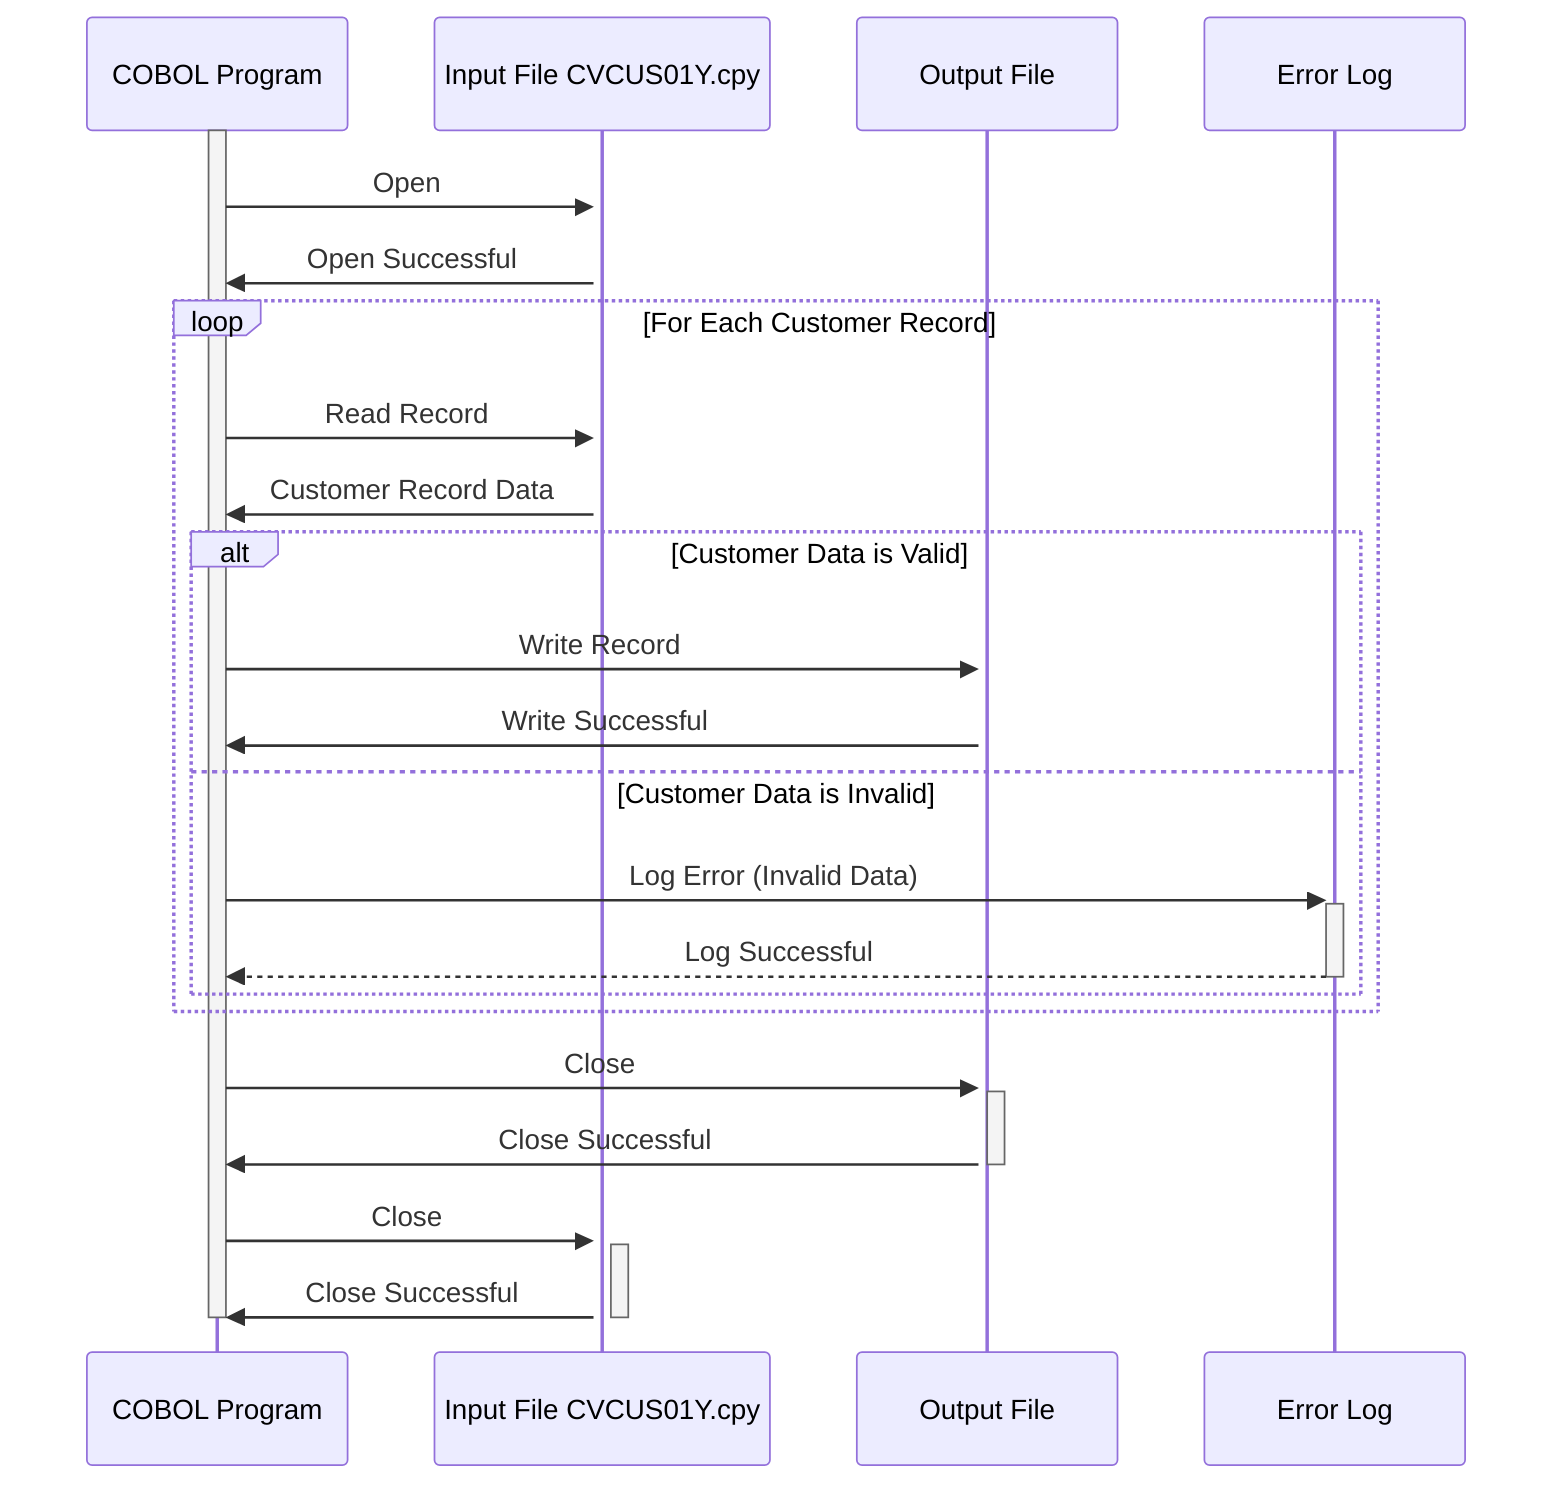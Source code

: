 sequenceDiagram
    %%Indicates the Participants involved in the process
    participant COBOL Program
    participant Input File CVCUS01Y.cpy
    participant Output File
    participant Error Log

    activate COBOL Program

    COBOL Program->>+Input File CVCUS01Y.cpy: Open
    Input File CVCUS01Y.cpy->>COBOL Program: Open Successful

    loop For Each Customer Record
        COBOL Program->>+Input File CVCUS01Y.cpy: Read Record
        Input File CVCUS01Y.cpy->>COBOL Program: Customer Record Data        
        alt Customer Data is Valid            
            COBOL Program->>+Output File: Write Record
            Output File->>COBOL Program: Write Successful
        else Customer Data is Invalid
            COBOL Program->>+Error Log: Log Error (Invalid Data)
            Error Log-->>-COBOL Program: Log Successful
        end
    end
    
    COBOL Program->>+Output File: Close
    Output File->>-COBOL Program: Close Successful
    COBOL Program->>+Input File CVCUS01Y.cpy: Close
    Input File CVCUS01Y.cpy->>-COBOL Program: Close Successful
    deactivate COBOL Program